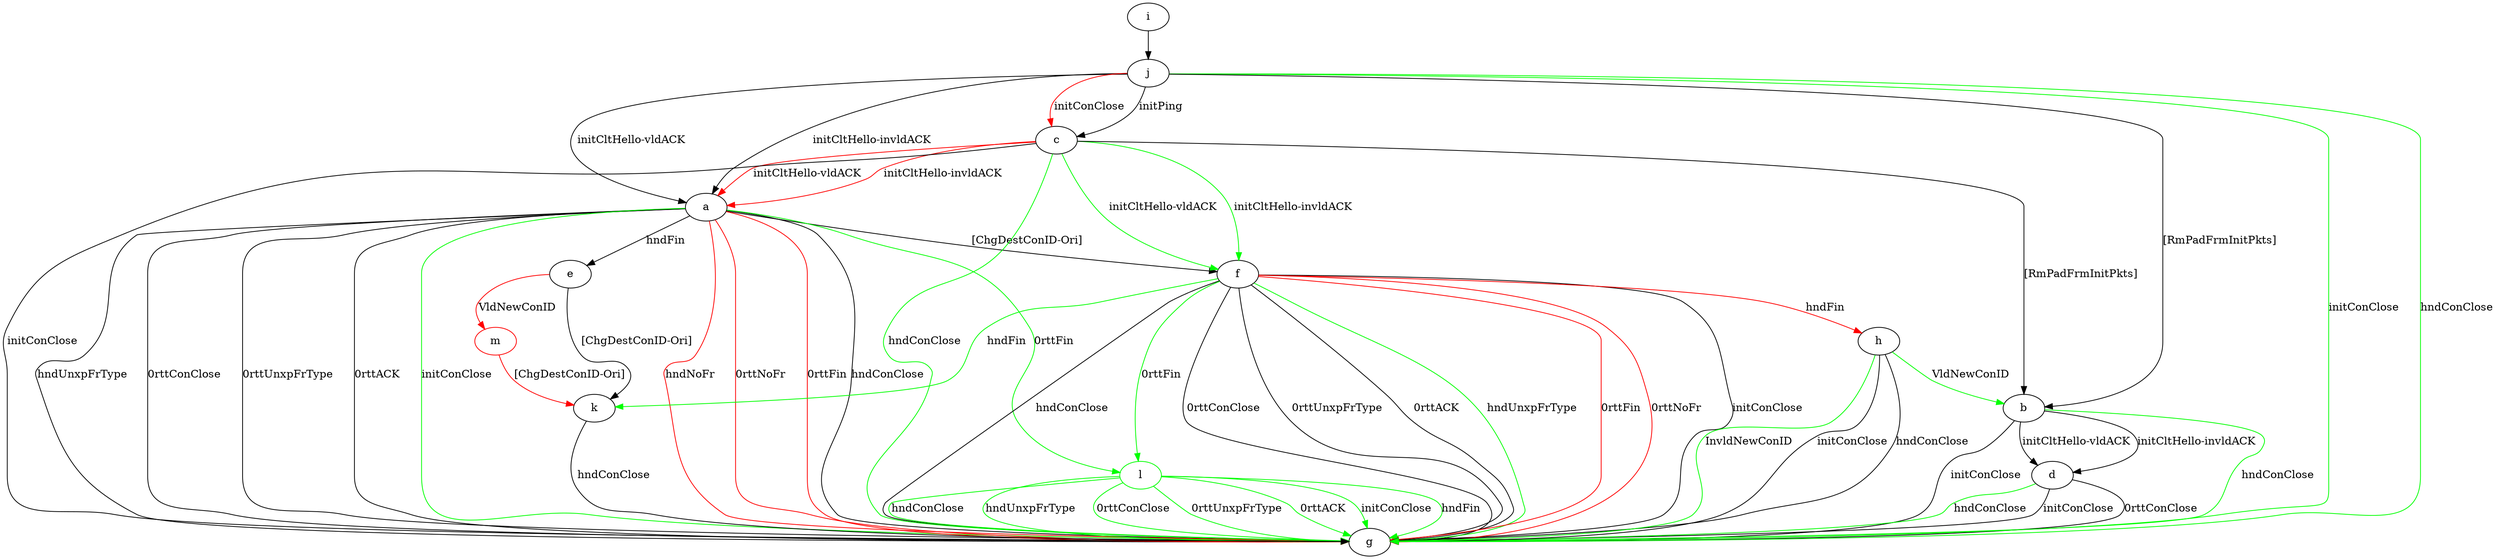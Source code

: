 digraph "" {
	a -> e	[key=0,
		label="hndFin "];
	a -> f	[key=0,
		label="[ChgDestConID-Ori] "];
	a -> g	[key=0,
		label="hndConClose "];
	a -> g	[key=1,
		label="hndUnxpFrType "];
	a -> g	[key=2,
		label="0rttConClose "];
	a -> g	[key=3,
		label="0rttUnxpFrType "];
	a -> g	[key=4,
		label="0rttACK "];
	a -> g	[key=5,
		color=green,
		label="initConClose "];
	a -> g	[key=6,
		color=red,
		label="hndNoFr "];
	a -> g	[key=7,
		color=red,
		label="0rttFin "];
	a -> g	[key=8,
		color=red,
		label="0rttNoFr "];
	l	[color=green];
	a -> l	[key=0,
		color=green,
		label="0rttFin "];
	b -> d	[key=0,
		label="initCltHello-vldACK "];
	b -> d	[key=1,
		label="initCltHello-invldACK "];
	b -> g	[key=0,
		label="initConClose "];
	b -> g	[key=1,
		color=green,
		label="hndConClose "];
	c -> a	[key=0,
		color=red,
		label="initCltHello-vldACK "];
	c -> a	[key=1,
		color=red,
		label="initCltHello-invldACK "];
	c -> b	[key=0,
		label="[RmPadFrmInitPkts] "];
	c -> f	[key=0,
		color=green,
		label="initCltHello-vldACK "];
	c -> f	[key=1,
		color=green,
		label="initCltHello-invldACK "];
	c -> g	[key=0,
		label="initConClose "];
	c -> g	[key=1,
		color=green,
		label="hndConClose "];
	d -> g	[key=0,
		label="initConClose "];
	d -> g	[key=1,
		label="0rttConClose "];
	d -> g	[key=2,
		color=green,
		label="hndConClose "];
	e -> k	[key=0,
		label="[ChgDestConID-Ori] "];
	m	[color=red];
	e -> m	[key=0,
		color=red,
		label="VldNewConID "];
	f -> g	[key=0,
		label="initConClose "];
	f -> g	[key=1,
		label="hndConClose "];
	f -> g	[key=2,
		label="0rttConClose "];
	f -> g	[key=3,
		label="0rttUnxpFrType "];
	f -> g	[key=4,
		label="0rttACK "];
	f -> g	[key=5,
		color=green,
		label="hndUnxpFrType "];
	f -> g	[key=6,
		color=red,
		label="0rttFin "];
	f -> g	[key=7,
		color=red,
		label="0rttNoFr "];
	f -> h	[key=0,
		color=red,
		label="hndFin "];
	f -> k	[key=0,
		color=green,
		label="hndFin "];
	f -> l	[key=0,
		color=green,
		label="0rttFin "];
	h -> b	[key=0,
		color=green,
		label="VldNewConID "];
	h -> g	[key=0,
		label="initConClose "];
	h -> g	[key=1,
		label="hndConClose "];
	h -> g	[key=2,
		color=green,
		label="InvldNewConID "];
	i -> j	[key=0];
	j -> a	[key=0,
		label="initCltHello-vldACK "];
	j -> a	[key=1,
		label="initCltHello-invldACK "];
	j -> b	[key=0,
		label="[RmPadFrmInitPkts] "];
	j -> c	[key=0,
		label="initPing "];
	j -> c	[key=1,
		color=red,
		label="initConClose "];
	j -> g	[key=0,
		color=green,
		label="initConClose "];
	j -> g	[key=1,
		color=green,
		label="hndConClose "];
	k -> g	[key=0,
		label="hndConClose "];
	l -> g	[key=0,
		color=green,
		label="initConClose "];
	l -> g	[key=1,
		color=green,
		label="hndFin "];
	l -> g	[key=2,
		color=green,
		label="hndConClose "];
	l -> g	[key=3,
		color=green,
		label="hndUnxpFrType "];
	l -> g	[key=4,
		color=green,
		label="0rttConClose "];
	l -> g	[key=5,
		color=green,
		label="0rttUnxpFrType "];
	l -> g	[key=6,
		color=green,
		label="0rttACK "];
	m -> k	[key=0,
		color=red,
		label="[ChgDestConID-Ori] "];
}
